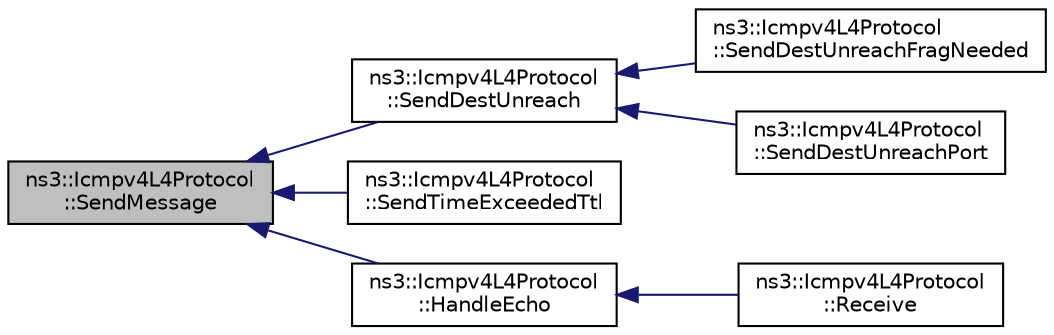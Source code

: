 digraph "ns3::Icmpv4L4Protocol::SendMessage"
{
  edge [fontname="Helvetica",fontsize="10",labelfontname="Helvetica",labelfontsize="10"];
  node [fontname="Helvetica",fontsize="10",shape=record];
  rankdir="LR";
  Node1 [label="ns3::Icmpv4L4Protocol\l::SendMessage",height=0.2,width=0.4,color="black", fillcolor="grey75", style="filled", fontcolor="black"];
  Node1 -> Node2 [dir="back",color="midnightblue",fontsize="10",style="solid"];
  Node2 [label="ns3::Icmpv4L4Protocol\l::SendDestUnreach",height=0.2,width=0.4,color="black", fillcolor="white", style="filled",URL="$df/d1c/classns3_1_1Icmpv4L4Protocol.html#a529f7a6a9ad8a08638b759488dc8be53",tooltip="Send an ICMP Destination Unreachable packet. "];
  Node2 -> Node3 [dir="back",color="midnightblue",fontsize="10",style="solid"];
  Node3 [label="ns3::Icmpv4L4Protocol\l::SendDestUnreachFragNeeded",height=0.2,width=0.4,color="black", fillcolor="white", style="filled",URL="$df/d1c/classns3_1_1Icmpv4L4Protocol.html#adbf949ad6ba0ca41d00a893ea70c9173",tooltip="Send a Destination Unreachable - Fragmentation needed ICMP error. "];
  Node2 -> Node4 [dir="back",color="midnightblue",fontsize="10",style="solid"];
  Node4 [label="ns3::Icmpv4L4Protocol\l::SendDestUnreachPort",height=0.2,width=0.4,color="black", fillcolor="white", style="filled",URL="$df/d1c/classns3_1_1Icmpv4L4Protocol.html#a905a403ff0dd94b98ffe0e2df4578fbe",tooltip="Send a Time Exceeded ICMP error. "];
  Node1 -> Node5 [dir="back",color="midnightblue",fontsize="10",style="solid"];
  Node5 [label="ns3::Icmpv4L4Protocol\l::SendTimeExceededTtl",height=0.2,width=0.4,color="black", fillcolor="white", style="filled",URL="$df/d1c/classns3_1_1Icmpv4L4Protocol.html#a1f4e7a86ec35cc77fbfb9bd2e6dee0f0",tooltip="Send a Time Exceeded ICMP error. "];
  Node1 -> Node6 [dir="back",color="midnightblue",fontsize="10",style="solid"];
  Node6 [label="ns3::Icmpv4L4Protocol\l::HandleEcho",height=0.2,width=0.4,color="black", fillcolor="white", style="filled",URL="$df/d1c/classns3_1_1Icmpv4L4Protocol.html#aaa610991d0cf4c045f1183c2e5042900",tooltip="Handles an incoming ICMP Echo packet. "];
  Node6 -> Node7 [dir="back",color="midnightblue",fontsize="10",style="solid"];
  Node7 [label="ns3::Icmpv4L4Protocol\l::Receive",height=0.2,width=0.4,color="black", fillcolor="white", style="filled",URL="$df/d1c/classns3_1_1Icmpv4L4Protocol.html#a2e7b29d1437b29d8d8afab9b77bb5758",tooltip="Receive method. "];
}

